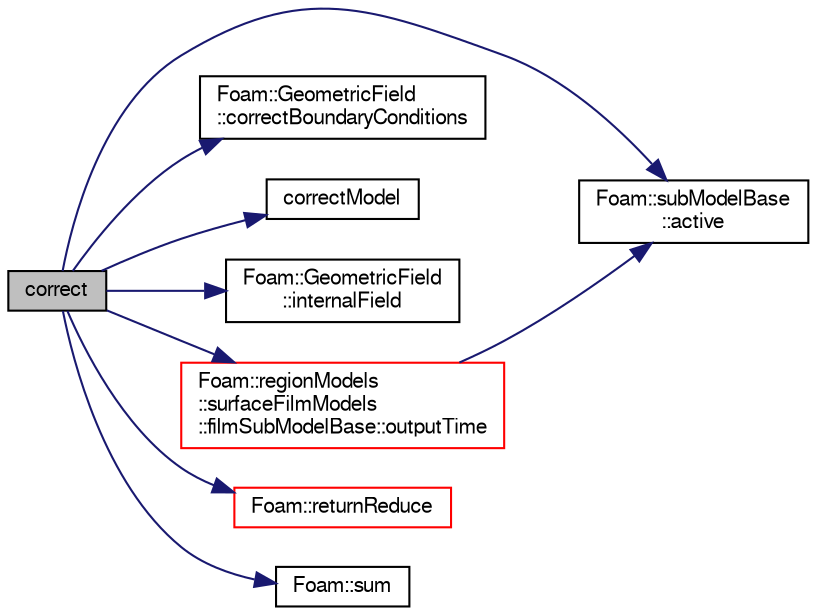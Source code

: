 digraph "correct"
{
  bgcolor="transparent";
  edge [fontname="FreeSans",fontsize="10",labelfontname="FreeSans",labelfontsize="10"];
  node [fontname="FreeSans",fontsize="10",shape=record];
  rankdir="LR";
  Node345 [label="correct",height=0.2,width=0.4,color="black", fillcolor="grey75", style="filled", fontcolor="black"];
  Node345 -> Node346 [color="midnightblue",fontsize="10",style="solid",fontname="FreeSans"];
  Node346 [label="Foam::subModelBase\l::active",height=0.2,width=0.4,color="black",URL="$a28266.html#ad9735e23cb0888fb98e1c5893aecff7e",tooltip="Return the model &#39;active&#39; status - default active = true. "];
  Node345 -> Node347 [color="midnightblue",fontsize="10",style="solid",fontname="FreeSans"];
  Node347 [label="Foam::GeometricField\l::correctBoundaryConditions",height=0.2,width=0.4,color="black",URL="$a22434.html#acaf6878ef900e593c4b20812f1b567d6",tooltip="Correct boundary field. "];
  Node345 -> Node348 [color="midnightblue",fontsize="10",style="solid",fontname="FreeSans"];
  Node348 [label="correctModel",height=0.2,width=0.4,color="black",URL="$a29166.html#a79e9113132d5f1a1ab45ea7a73eb7465",tooltip="Correct. "];
  Node345 -> Node349 [color="midnightblue",fontsize="10",style="solid",fontname="FreeSans"];
  Node349 [label="Foam::GeometricField\l::internalField",height=0.2,width=0.4,color="black",URL="$a22434.html#a9536140d36d69bbac40496f6b817aa0a",tooltip="Return internal field. "];
  Node345 -> Node350 [color="midnightblue",fontsize="10",style="solid",fontname="FreeSans"];
  Node350 [label="Foam::regionModels\l::surfaceFilmModels\l::filmSubModelBase::outputTime",height=0.2,width=0.4,color="red",URL="$a29050.html#a59fd6e5492ff7a07bf267713f0338fa1",tooltip="Flag to indicate when to write a property. "];
  Node350 -> Node346 [color="midnightblue",fontsize="10",style="solid",fontname="FreeSans"];
  Node345 -> Node353 [color="midnightblue",fontsize="10",style="solid",fontname="FreeSans"];
  Node353 [label="Foam::returnReduce",height=0.2,width=0.4,color="red",URL="$a21124.html#a8d528a67d2a9c6fe4fb94bc86872624b"];
  Node345 -> Node375 [color="midnightblue",fontsize="10",style="solid",fontname="FreeSans"];
  Node375 [label="Foam::sum",height=0.2,width=0.4,color="black",URL="$a21124.html#a3d8733143aad0e03b300186ab4bef137"];
}
